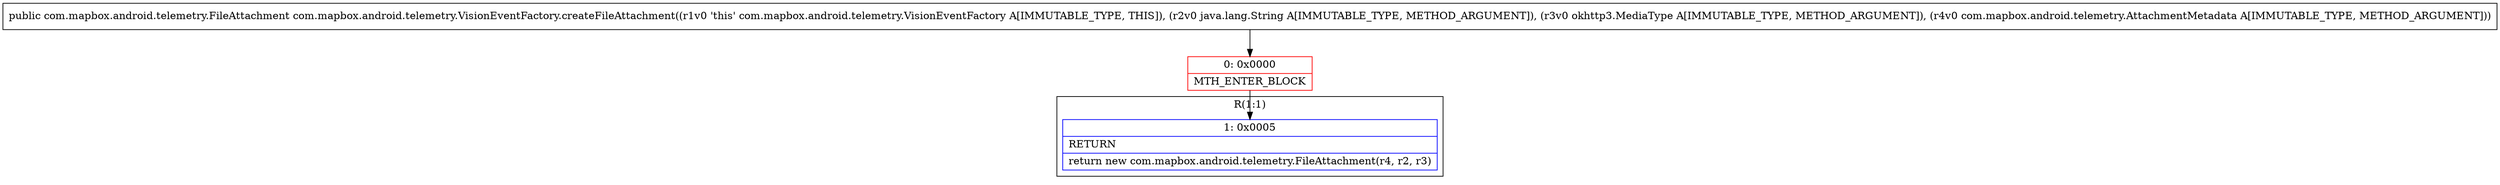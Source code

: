 digraph "CFG forcom.mapbox.android.telemetry.VisionEventFactory.createFileAttachment(Ljava\/lang\/String;Lokhttp3\/MediaType;Lcom\/mapbox\/android\/telemetry\/AttachmentMetadata;)Lcom\/mapbox\/android\/telemetry\/FileAttachment;" {
subgraph cluster_Region_1088841250 {
label = "R(1:1)";
node [shape=record,color=blue];
Node_1 [shape=record,label="{1\:\ 0x0005|RETURN\l|return new com.mapbox.android.telemetry.FileAttachment(r4, r2, r3)\l}"];
}
Node_0 [shape=record,color=red,label="{0\:\ 0x0000|MTH_ENTER_BLOCK\l}"];
MethodNode[shape=record,label="{public com.mapbox.android.telemetry.FileAttachment com.mapbox.android.telemetry.VisionEventFactory.createFileAttachment((r1v0 'this' com.mapbox.android.telemetry.VisionEventFactory A[IMMUTABLE_TYPE, THIS]), (r2v0 java.lang.String A[IMMUTABLE_TYPE, METHOD_ARGUMENT]), (r3v0 okhttp3.MediaType A[IMMUTABLE_TYPE, METHOD_ARGUMENT]), (r4v0 com.mapbox.android.telemetry.AttachmentMetadata A[IMMUTABLE_TYPE, METHOD_ARGUMENT])) }"];
MethodNode -> Node_0;
Node_0 -> Node_1;
}

